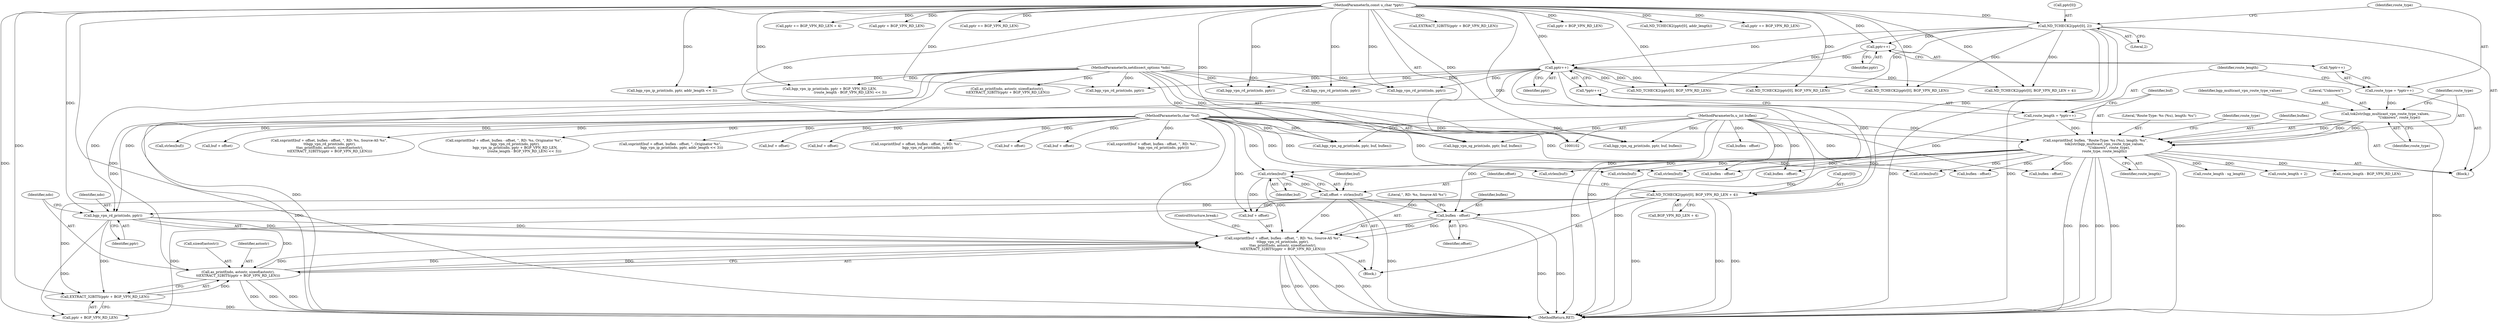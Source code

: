 digraph "0_tcpdump_d515b4b4a300479cdf1a6e0d1bb95bc1f9fee514@API" {
"1000185" [label="(Call,snprintf(buf + offset, buflen - offset, \", RD: %s, Source-AS %s\",\n\t\tbgp_vpn_rd_print(ndo, pptr),\n\t\tas_printf(ndo, astostr, sizeof(astostr),\n\t\tEXTRACT_32BITS(pptr + BGP_VPN_RD_LEN))))"];
"1000183" [label="(Call,strlen(buf))"];
"1000128" [label="(Call,snprintf(buf, buflen, \"Route-Type: %s (%u), length: %u\",\n                 tok2str(bgp_multicast_vpn_route_type_values,\n                         \"Unknown\", route_type),\n                 route_type, route_length))"];
"1000105" [label="(MethodParameterIn,char *buf)"];
"1000106" [label="(MethodParameterIn,u_int buflen)"];
"1000132" [label="(Call,tok2str(bgp_multicast_vpn_route_type_values,\n                         \"Unknown\", route_type))"];
"1000118" [label="(Call,route_type = *pptr++)"];
"1000123" [label="(Call,route_length = *pptr++)"];
"1000181" [label="(Call,offset = strlen(buf))"];
"1000189" [label="(Call,buflen - offset)"];
"1000193" [label="(Call,bgp_vpn_rd_print(ndo, pptr))"];
"1000103" [label="(MethodParameterIn,netdissect_options *ndo)"];
"1000126" [label="(Call,pptr++)"];
"1000113" [label="(Call,ND_TCHECK2(pptr[0], 2))"];
"1000104" [label="(MethodParameterIn,const u_char *pptr)"];
"1000121" [label="(Call,pptr++)"];
"1000174" [label="(Call,ND_TCHECK2(pptr[0], BGP_VPN_RD_LEN + 4))"];
"1000196" [label="(Call,as_printf(ndo, astostr, sizeof(astostr),\n\t\tEXTRACT_32BITS(pptr + BGP_VPN_RD_LEN)))"];
"1000201" [label="(Call,EXTRACT_32BITS(pptr + BGP_VPN_RD_LEN))"];
"1000135" [label="(Identifier,route_type)"];
"1000274" [label="(Call,strlen(buf))"];
"1000249" [label="(Call,strlen(buf))"];
"1000191" [label="(Identifier,offset)"];
"1000320" [label="(Call,as_printf(ndo, astostr, sizeof(astostr),\n \t\tEXTRACT_32BITS(pptr + BGP_VPN_RD_LEN)))"];
"1000280" [label="(Call,buflen - offset)"];
"1000199" [label="(Call,sizeof(astostr))"];
"1000232" [label="(Call,bgp_vpn_sg_print(ndo, pptr, buf, buflen))"];
"1000192" [label="(Literal,\", RD: %s, Source-AS %s\")"];
"1000107" [label="(Block,)"];
"1000125" [label="(Call,*pptr++)"];
"1000196" [label="(Call,as_printf(ndo, astostr, sizeof(astostr),\n\t\tEXTRACT_32BITS(pptr + BGP_VPN_RD_LEN)))"];
"1000134" [label="(Literal,\"Unknown\")"];
"1000239" [label="(Call,route_length - sg_length)"];
"1000344" [label="(Call,route_length + 2)"];
"1000186" [label="(Call,buf + offset)"];
"1000183" [label="(Call,strlen(buf))"];
"1000118" [label="(Call,route_type = *pptr++)"];
"1000123" [label="(Call,route_length = *pptr++)"];
"1000185" [label="(Call,snprintf(buf + offset, buflen - offset, \", RD: %s, Source-AS %s\",\n\t\tbgp_vpn_rd_print(ndo, pptr),\n\t\tas_printf(ndo, astostr, sizeof(astostr),\n\t\tEXTRACT_32BITS(pptr + BGP_VPN_RD_LEN))))"];
"1000104" [label="(MethodParameterIn,const u_char *pptr)"];
"1000142" [label="(Call,ND_TCHECK2(pptr[0], BGP_VPN_RD_LEN))"];
"1000127" [label="(Identifier,pptr)"];
"1000132" [label="(Call,tok2str(bgp_multicast_vpn_route_type_values,\n                         \"Unknown\", route_type))"];
"1000277" [label="(Call,buf + offset)"];
"1000140" [label="(Block,)"];
"1000309" [label="(Call,snprintf(buf + offset, buflen - offset, \", RD: %s, Source-AS %s\",\n \t\tbgp_vpn_rd_print(ndo, pptr),\n \t\tas_printf(ndo, astostr, sizeof(astostr),\n \t\tEXTRACT_32BITS(pptr + BGP_VPN_RD_LEN))))"];
"1000205" [label="(ControlStructure,break;)"];
"1000290" [label="(Call,bgp_vpn_sg_print(ndo, pptr, buf, buflen))"];
"1000329" [label="(Call,pptr += BGP_VPN_RD_LEN + 4)"];
"1000131" [label="(Literal,\"Route-Type: %s (%u), length: %u\")"];
"1000174" [label="(Call,ND_TCHECK2(pptr[0], BGP_VPN_RD_LEN + 4))"];
"1000149" [label="(Call,strlen(buf))"];
"1000164" [label="(Call,pptr + BGP_VPN_RD_LEN)"];
"1000184" [label="(Identifier,buf)"];
"1000307" [label="(Call,strlen(buf))"];
"1000190" [label="(Identifier,buflen)"];
"1000182" [label="(Identifier,offset)"];
"1000284" [label="(Call,bgp_vpn_rd_print(ndo, pptr))"];
"1000313" [label="(Call,buflen - offset)"];
"1000151" [label="(Call,snprintf(buf + offset, buflen - offset, \", RD: %s, Originator %s\",\n                     bgp_vpn_rd_print(ndo, pptr),\n                     bgp_vpn_ip_print(ndo, pptr + BGP_VPN_RD_LEN,\n                                      (route_length - BGP_VPN_RD_LEN) << 3)))"];
"1000287" [label="(Call,pptr += BGP_VPN_RD_LEN)"];
"1000126" [label="(Call,pptr++)"];
"1000259" [label="(Call,bgp_vpn_ip_print(ndo, pptr, addr_length << 3))"];
"1000139" [label="(Identifier,route_type)"];
"1000207" [label="(Call,ND_TCHECK2(pptr[0], BGP_VPN_RD_LEN))"];
"1000267" [label="(Call,ND_TCHECK2(pptr[0], BGP_VPN_RD_LEN))"];
"1000298" [label="(Call,ND_TCHECK2(pptr[0], BGP_VPN_RD_LEN + 4))"];
"1000117" [label="(Literal,2)"];
"1000251" [label="(Call,snprintf(buf + offset, buflen - offset, \", Originator %s\",\n                     bgp_vpn_ip_print(ndo, pptr, addr_length << 3)))"];
"1000217" [label="(Call,buf + offset)"];
"1000119" [label="(Identifier,route_type)"];
"1000224" [label="(Call,bgp_vpn_rd_print(ndo, pptr))"];
"1000129" [label="(Identifier,buf)"];
"1000128" [label="(Call,snprintf(buf, buflen, \"Route-Type: %s (%u), length: %u\",\n                 tok2str(bgp_multicast_vpn_route_type_values,\n                         \"Unknown\", route_type),\n                 route_type, route_length))"];
"1000103" [label="(MethodParameterIn,netdissect_options *ndo)"];
"1000187" [label="(Identifier,buf)"];
"1000201" [label="(Call,EXTRACT_32BITS(pptr + BGP_VPN_RD_LEN))"];
"1000317" [label="(Call,bgp_vpn_rd_print(ndo, pptr))"];
"1000122" [label="(Identifier,pptr)"];
"1000130" [label="(Identifier,buflen)"];
"1000189" [label="(Call,buflen - offset)"];
"1000136" [label="(Identifier,route_type)"];
"1000168" [label="(Call,route_length - BGP_VPN_RD_LEN)"];
"1000181" [label="(Call,offset = strlen(buf))"];
"1000159" [label="(Call,bgp_vpn_rd_print(ndo, pptr))"];
"1000121" [label="(Call,pptr++)"];
"1000310" [label="(Call,buf + offset)"];
"1000195" [label="(Identifier,pptr)"];
"1000220" [label="(Call,buflen - offset)"];
"1000325" [label="(Call,EXTRACT_32BITS(pptr + BGP_VPN_RD_LEN))"];
"1000120" [label="(Call,*pptr++)"];
"1000351" [label="(MethodReturn,RET)"];
"1000137" [label="(Identifier,route_length)"];
"1000124" [label="(Identifier,route_length)"];
"1000202" [label="(Call,pptr + BGP_VPN_RD_LEN)"];
"1000198" [label="(Identifier,astostr)"];
"1000197" [label="(Identifier,ndo)"];
"1000326" [label="(Call,pptr + BGP_VPN_RD_LEN)"];
"1000175" [label="(Call,pptr[0])"];
"1000162" [label="(Call,bgp_vpn_ip_print(ndo, pptr + BGP_VPN_RD_LEN,\n                                      (route_length - BGP_VPN_RD_LEN) << 3))"];
"1000155" [label="(Call,buflen - offset)"];
"1000194" [label="(Identifier,ndo)"];
"1000214" [label="(Call,strlen(buf))"];
"1000216" [label="(Call,snprintf(buf + offset, buflen - offset, \", RD: %s\",\n                     bgp_vpn_rd_print(ndo, pptr)))"];
"1000334" [label="(Call,bgp_vpn_sg_print(ndo, pptr, buf, buflen))"];
"1000242" [label="(Call,ND_TCHECK2(pptr[0], addr_length))"];
"1000133" [label="(Identifier,bgp_multicast_vpn_route_type_values)"];
"1000178" [label="(Call,BGP_VPN_RD_LEN + 4)"];
"1000113" [label="(Call,ND_TCHECK2(pptr[0], 2))"];
"1000114" [label="(Call,pptr[0])"];
"1000227" [label="(Call,pptr += BGP_VPN_RD_LEN)"];
"1000193" [label="(Call,bgp_vpn_rd_print(ndo, pptr))"];
"1000105" [label="(MethodParameterIn,char *buf)"];
"1000152" [label="(Call,buf + offset)"];
"1000252" [label="(Call,buf + offset)"];
"1000106" [label="(MethodParameterIn,u_int buflen)"];
"1000276" [label="(Call,snprintf(buf + offset, buflen - offset, \", RD: %s\",\n                     bgp_vpn_rd_print(ndo, pptr)))"];
"1000255" [label="(Call,buflen - offset)"];
"1000185" -> "1000140"  [label="AST: "];
"1000185" -> "1000196"  [label="CFG: "];
"1000186" -> "1000185"  [label="AST: "];
"1000189" -> "1000185"  [label="AST: "];
"1000192" -> "1000185"  [label="AST: "];
"1000193" -> "1000185"  [label="AST: "];
"1000196" -> "1000185"  [label="AST: "];
"1000205" -> "1000185"  [label="CFG: "];
"1000185" -> "1000351"  [label="DDG: "];
"1000185" -> "1000351"  [label="DDG: "];
"1000185" -> "1000351"  [label="DDG: "];
"1000185" -> "1000351"  [label="DDG: "];
"1000185" -> "1000351"  [label="DDG: "];
"1000183" -> "1000185"  [label="DDG: "];
"1000105" -> "1000185"  [label="DDG: "];
"1000181" -> "1000185"  [label="DDG: "];
"1000189" -> "1000185"  [label="DDG: "];
"1000189" -> "1000185"  [label="DDG: "];
"1000193" -> "1000185"  [label="DDG: "];
"1000193" -> "1000185"  [label="DDG: "];
"1000196" -> "1000185"  [label="DDG: "];
"1000196" -> "1000185"  [label="DDG: "];
"1000196" -> "1000185"  [label="DDG: "];
"1000183" -> "1000181"  [label="AST: "];
"1000183" -> "1000184"  [label="CFG: "];
"1000184" -> "1000183"  [label="AST: "];
"1000181" -> "1000183"  [label="CFG: "];
"1000183" -> "1000181"  [label="DDG: "];
"1000128" -> "1000183"  [label="DDG: "];
"1000105" -> "1000183"  [label="DDG: "];
"1000183" -> "1000186"  [label="DDG: "];
"1000128" -> "1000107"  [label="AST: "];
"1000128" -> "1000137"  [label="CFG: "];
"1000129" -> "1000128"  [label="AST: "];
"1000130" -> "1000128"  [label="AST: "];
"1000131" -> "1000128"  [label="AST: "];
"1000132" -> "1000128"  [label="AST: "];
"1000136" -> "1000128"  [label="AST: "];
"1000137" -> "1000128"  [label="AST: "];
"1000139" -> "1000128"  [label="CFG: "];
"1000128" -> "1000351"  [label="DDG: "];
"1000128" -> "1000351"  [label="DDG: "];
"1000128" -> "1000351"  [label="DDG: "];
"1000128" -> "1000351"  [label="DDG: "];
"1000128" -> "1000351"  [label="DDG: "];
"1000105" -> "1000128"  [label="DDG: "];
"1000106" -> "1000128"  [label="DDG: "];
"1000132" -> "1000128"  [label="DDG: "];
"1000132" -> "1000128"  [label="DDG: "];
"1000132" -> "1000128"  [label="DDG: "];
"1000123" -> "1000128"  [label="DDG: "];
"1000128" -> "1000149"  [label="DDG: "];
"1000128" -> "1000155"  [label="DDG: "];
"1000128" -> "1000168"  [label="DDG: "];
"1000128" -> "1000189"  [label="DDG: "];
"1000128" -> "1000214"  [label="DDG: "];
"1000128" -> "1000220"  [label="DDG: "];
"1000128" -> "1000239"  [label="DDG: "];
"1000128" -> "1000274"  [label="DDG: "];
"1000128" -> "1000280"  [label="DDG: "];
"1000128" -> "1000307"  [label="DDG: "];
"1000128" -> "1000313"  [label="DDG: "];
"1000128" -> "1000344"  [label="DDG: "];
"1000105" -> "1000102"  [label="AST: "];
"1000105" -> "1000351"  [label="DDG: "];
"1000105" -> "1000149"  [label="DDG: "];
"1000105" -> "1000151"  [label="DDG: "];
"1000105" -> "1000152"  [label="DDG: "];
"1000105" -> "1000186"  [label="DDG: "];
"1000105" -> "1000214"  [label="DDG: "];
"1000105" -> "1000216"  [label="DDG: "];
"1000105" -> "1000217"  [label="DDG: "];
"1000105" -> "1000232"  [label="DDG: "];
"1000105" -> "1000249"  [label="DDG: "];
"1000105" -> "1000251"  [label="DDG: "];
"1000105" -> "1000252"  [label="DDG: "];
"1000105" -> "1000274"  [label="DDG: "];
"1000105" -> "1000276"  [label="DDG: "];
"1000105" -> "1000277"  [label="DDG: "];
"1000105" -> "1000290"  [label="DDG: "];
"1000105" -> "1000307"  [label="DDG: "];
"1000105" -> "1000309"  [label="DDG: "];
"1000105" -> "1000310"  [label="DDG: "];
"1000105" -> "1000334"  [label="DDG: "];
"1000106" -> "1000102"  [label="AST: "];
"1000106" -> "1000351"  [label="DDG: "];
"1000106" -> "1000155"  [label="DDG: "];
"1000106" -> "1000189"  [label="DDG: "];
"1000106" -> "1000220"  [label="DDG: "];
"1000106" -> "1000232"  [label="DDG: "];
"1000106" -> "1000255"  [label="DDG: "];
"1000106" -> "1000280"  [label="DDG: "];
"1000106" -> "1000290"  [label="DDG: "];
"1000106" -> "1000313"  [label="DDG: "];
"1000106" -> "1000334"  [label="DDG: "];
"1000132" -> "1000135"  [label="CFG: "];
"1000133" -> "1000132"  [label="AST: "];
"1000134" -> "1000132"  [label="AST: "];
"1000135" -> "1000132"  [label="AST: "];
"1000136" -> "1000132"  [label="CFG: "];
"1000132" -> "1000351"  [label="DDG: "];
"1000118" -> "1000132"  [label="DDG: "];
"1000118" -> "1000107"  [label="AST: "];
"1000118" -> "1000120"  [label="CFG: "];
"1000119" -> "1000118"  [label="AST: "];
"1000120" -> "1000118"  [label="AST: "];
"1000124" -> "1000118"  [label="CFG: "];
"1000123" -> "1000107"  [label="AST: "];
"1000123" -> "1000125"  [label="CFG: "];
"1000124" -> "1000123"  [label="AST: "];
"1000125" -> "1000123"  [label="AST: "];
"1000129" -> "1000123"  [label="CFG: "];
"1000123" -> "1000351"  [label="DDG: "];
"1000181" -> "1000140"  [label="AST: "];
"1000182" -> "1000181"  [label="AST: "];
"1000187" -> "1000181"  [label="CFG: "];
"1000181" -> "1000351"  [label="DDG: "];
"1000181" -> "1000186"  [label="DDG: "];
"1000181" -> "1000189"  [label="DDG: "];
"1000189" -> "1000191"  [label="CFG: "];
"1000190" -> "1000189"  [label="AST: "];
"1000191" -> "1000189"  [label="AST: "];
"1000192" -> "1000189"  [label="CFG: "];
"1000189" -> "1000351"  [label="DDG: "];
"1000189" -> "1000351"  [label="DDG: "];
"1000193" -> "1000195"  [label="CFG: "];
"1000194" -> "1000193"  [label="AST: "];
"1000195" -> "1000193"  [label="AST: "];
"1000197" -> "1000193"  [label="CFG: "];
"1000103" -> "1000193"  [label="DDG: "];
"1000126" -> "1000193"  [label="DDG: "];
"1000174" -> "1000193"  [label="DDG: "];
"1000104" -> "1000193"  [label="DDG: "];
"1000193" -> "1000196"  [label="DDG: "];
"1000193" -> "1000201"  [label="DDG: "];
"1000193" -> "1000202"  [label="DDG: "];
"1000103" -> "1000102"  [label="AST: "];
"1000103" -> "1000351"  [label="DDG: "];
"1000103" -> "1000159"  [label="DDG: "];
"1000103" -> "1000162"  [label="DDG: "];
"1000103" -> "1000196"  [label="DDG: "];
"1000103" -> "1000224"  [label="DDG: "];
"1000103" -> "1000232"  [label="DDG: "];
"1000103" -> "1000259"  [label="DDG: "];
"1000103" -> "1000284"  [label="DDG: "];
"1000103" -> "1000290"  [label="DDG: "];
"1000103" -> "1000317"  [label="DDG: "];
"1000103" -> "1000320"  [label="DDG: "];
"1000103" -> "1000334"  [label="DDG: "];
"1000126" -> "1000125"  [label="AST: "];
"1000126" -> "1000127"  [label="CFG: "];
"1000127" -> "1000126"  [label="AST: "];
"1000125" -> "1000126"  [label="CFG: "];
"1000126" -> "1000351"  [label="DDG: "];
"1000113" -> "1000126"  [label="DDG: "];
"1000121" -> "1000126"  [label="DDG: "];
"1000104" -> "1000126"  [label="DDG: "];
"1000126" -> "1000142"  [label="DDG: "];
"1000126" -> "1000159"  [label="DDG: "];
"1000126" -> "1000174"  [label="DDG: "];
"1000126" -> "1000207"  [label="DDG: "];
"1000126" -> "1000224"  [label="DDG: "];
"1000126" -> "1000267"  [label="DDG: "];
"1000126" -> "1000284"  [label="DDG: "];
"1000126" -> "1000298"  [label="DDG: "];
"1000126" -> "1000317"  [label="DDG: "];
"1000113" -> "1000107"  [label="AST: "];
"1000113" -> "1000117"  [label="CFG: "];
"1000114" -> "1000113"  [label="AST: "];
"1000117" -> "1000113"  [label="AST: "];
"1000119" -> "1000113"  [label="CFG: "];
"1000113" -> "1000351"  [label="DDG: "];
"1000113" -> "1000351"  [label="DDG: "];
"1000104" -> "1000113"  [label="DDG: "];
"1000113" -> "1000121"  [label="DDG: "];
"1000113" -> "1000142"  [label="DDG: "];
"1000113" -> "1000174"  [label="DDG: "];
"1000113" -> "1000207"  [label="DDG: "];
"1000113" -> "1000267"  [label="DDG: "];
"1000113" -> "1000298"  [label="DDG: "];
"1000104" -> "1000102"  [label="AST: "];
"1000104" -> "1000351"  [label="DDG: "];
"1000104" -> "1000121"  [label="DDG: "];
"1000104" -> "1000142"  [label="DDG: "];
"1000104" -> "1000159"  [label="DDG: "];
"1000104" -> "1000162"  [label="DDG: "];
"1000104" -> "1000164"  [label="DDG: "];
"1000104" -> "1000174"  [label="DDG: "];
"1000104" -> "1000201"  [label="DDG: "];
"1000104" -> "1000202"  [label="DDG: "];
"1000104" -> "1000207"  [label="DDG: "];
"1000104" -> "1000224"  [label="DDG: "];
"1000104" -> "1000227"  [label="DDG: "];
"1000104" -> "1000232"  [label="DDG: "];
"1000104" -> "1000242"  [label="DDG: "];
"1000104" -> "1000259"  [label="DDG: "];
"1000104" -> "1000267"  [label="DDG: "];
"1000104" -> "1000284"  [label="DDG: "];
"1000104" -> "1000287"  [label="DDG: "];
"1000104" -> "1000290"  [label="DDG: "];
"1000104" -> "1000298"  [label="DDG: "];
"1000104" -> "1000317"  [label="DDG: "];
"1000104" -> "1000325"  [label="DDG: "];
"1000104" -> "1000326"  [label="DDG: "];
"1000104" -> "1000329"  [label="DDG: "];
"1000104" -> "1000334"  [label="DDG: "];
"1000121" -> "1000120"  [label="AST: "];
"1000121" -> "1000122"  [label="CFG: "];
"1000122" -> "1000121"  [label="AST: "];
"1000120" -> "1000121"  [label="CFG: "];
"1000174" -> "1000140"  [label="AST: "];
"1000174" -> "1000178"  [label="CFG: "];
"1000175" -> "1000174"  [label="AST: "];
"1000178" -> "1000174"  [label="AST: "];
"1000182" -> "1000174"  [label="CFG: "];
"1000174" -> "1000351"  [label="DDG: "];
"1000174" -> "1000351"  [label="DDG: "];
"1000174" -> "1000351"  [label="DDG: "];
"1000174" -> "1000201"  [label="DDG: "];
"1000174" -> "1000202"  [label="DDG: "];
"1000196" -> "1000201"  [label="CFG: "];
"1000197" -> "1000196"  [label="AST: "];
"1000198" -> "1000196"  [label="AST: "];
"1000199" -> "1000196"  [label="AST: "];
"1000201" -> "1000196"  [label="AST: "];
"1000196" -> "1000351"  [label="DDG: "];
"1000196" -> "1000351"  [label="DDG: "];
"1000196" -> "1000351"  [label="DDG: "];
"1000201" -> "1000196"  [label="DDG: "];
"1000201" -> "1000202"  [label="CFG: "];
"1000202" -> "1000201"  [label="AST: "];
"1000201" -> "1000351"  [label="DDG: "];
}
